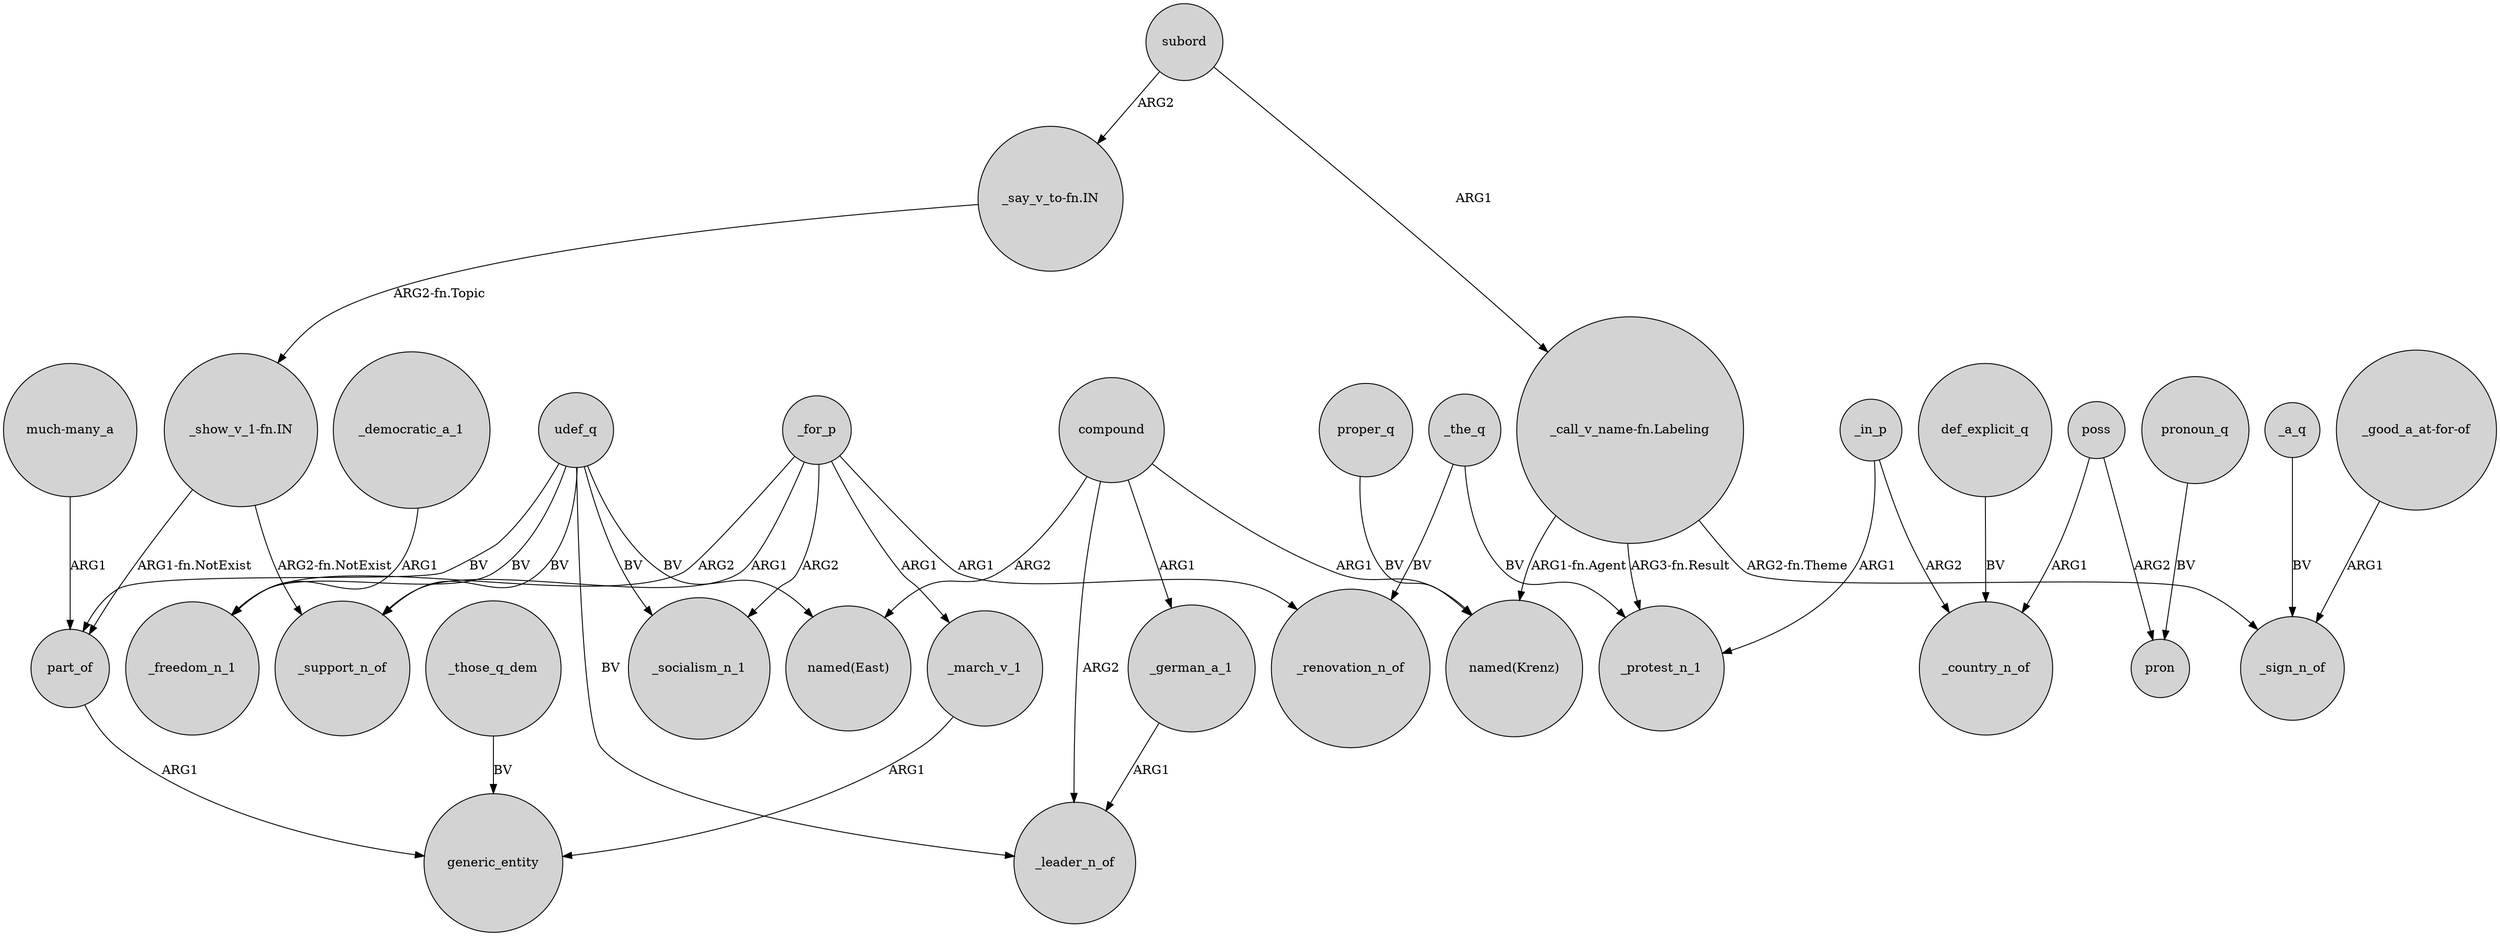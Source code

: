 digraph {
	node [shape=circle style=filled]
	"_call_v_name-fn.Labeling" -> _protest_n_1 [label="ARG3-fn.Result"]
	udef_q -> part_of [label=BV]
	poss -> pron [label=ARG2]
	_democratic_a_1 -> _freedom_n_1 [label=ARG1]
	_the_q -> _protest_n_1 [label=BV]
	compound -> _leader_n_of [label=ARG2]
	"much-many_a" -> part_of [label=ARG1]
	_for_p -> _socialism_n_1 [label=ARG2]
	_a_q -> _sign_n_of [label=BV]
	proper_q -> "named(Krenz)" [label=BV]
	_in_p -> _country_n_of [label=ARG2]
	udef_q -> _socialism_n_1 [label=BV]
	_those_q_dem -> generic_entity [label=BV]
	_for_p -> _freedom_n_1 [label=ARG2]
	_for_p -> _march_v_1 [label=ARG1]
	udef_q -> "named(East)" [label=BV]
	part_of -> generic_entity [label=ARG1]
	_for_p -> _support_n_of [label=ARG1]
	pronoun_q -> pron [label=BV]
	subord -> "_say_v_to-fn.IN" [label=ARG2]
	def_explicit_q -> _country_n_of [label=BV]
	_for_p -> _renovation_n_of [label=ARG1]
	_the_q -> _renovation_n_of [label=BV]
	"_call_v_name-fn.Labeling" -> _sign_n_of [label="ARG2-fn.Theme"]
	_german_a_1 -> _leader_n_of [label=ARG1]
	_in_p -> _protest_n_1 [label=ARG1]
	poss -> _country_n_of [label=ARG1]
	"_say_v_to-fn.IN" -> "_show_v_1-fn.IN" [label="ARG2-fn.Topic"]
	"_show_v_1-fn.IN" -> _support_n_of [label="ARG2-fn.NotExist"]
	subord -> "_call_v_name-fn.Labeling" [label=ARG1]
	compound -> "named(Krenz)" [label=ARG1]
	udef_q -> _freedom_n_1 [label=BV]
	udef_q -> _support_n_of [label=BV]
	"_show_v_1-fn.IN" -> part_of [label="ARG1-fn.NotExist"]
	_march_v_1 -> generic_entity [label=ARG1]
	"_good_a_at-for-of" -> _sign_n_of [label=ARG1]
	"_call_v_name-fn.Labeling" -> "named(Krenz)" [label="ARG1-fn.Agent"]
	udef_q -> _leader_n_of [label=BV]
	compound -> "named(East)" [label=ARG2]
	compound -> _german_a_1 [label=ARG1]
}
